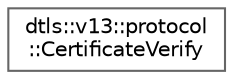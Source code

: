 digraph "Graphical Class Hierarchy"
{
 // LATEX_PDF_SIZE
  bgcolor="transparent";
  edge [fontname=Helvetica,fontsize=10,labelfontname=Helvetica,labelfontsize=10];
  node [fontname=Helvetica,fontsize=10,shape=box,height=0.2,width=0.4];
  rankdir="LR";
  Node0 [id="Node000000",label="dtls::v13::protocol\l::CertificateVerify",height=0.2,width=0.4,color="grey40", fillcolor="white", style="filled",URL="$classdtls_1_1v13_1_1protocol_1_1CertificateVerify.html",tooltip=" "];
}
